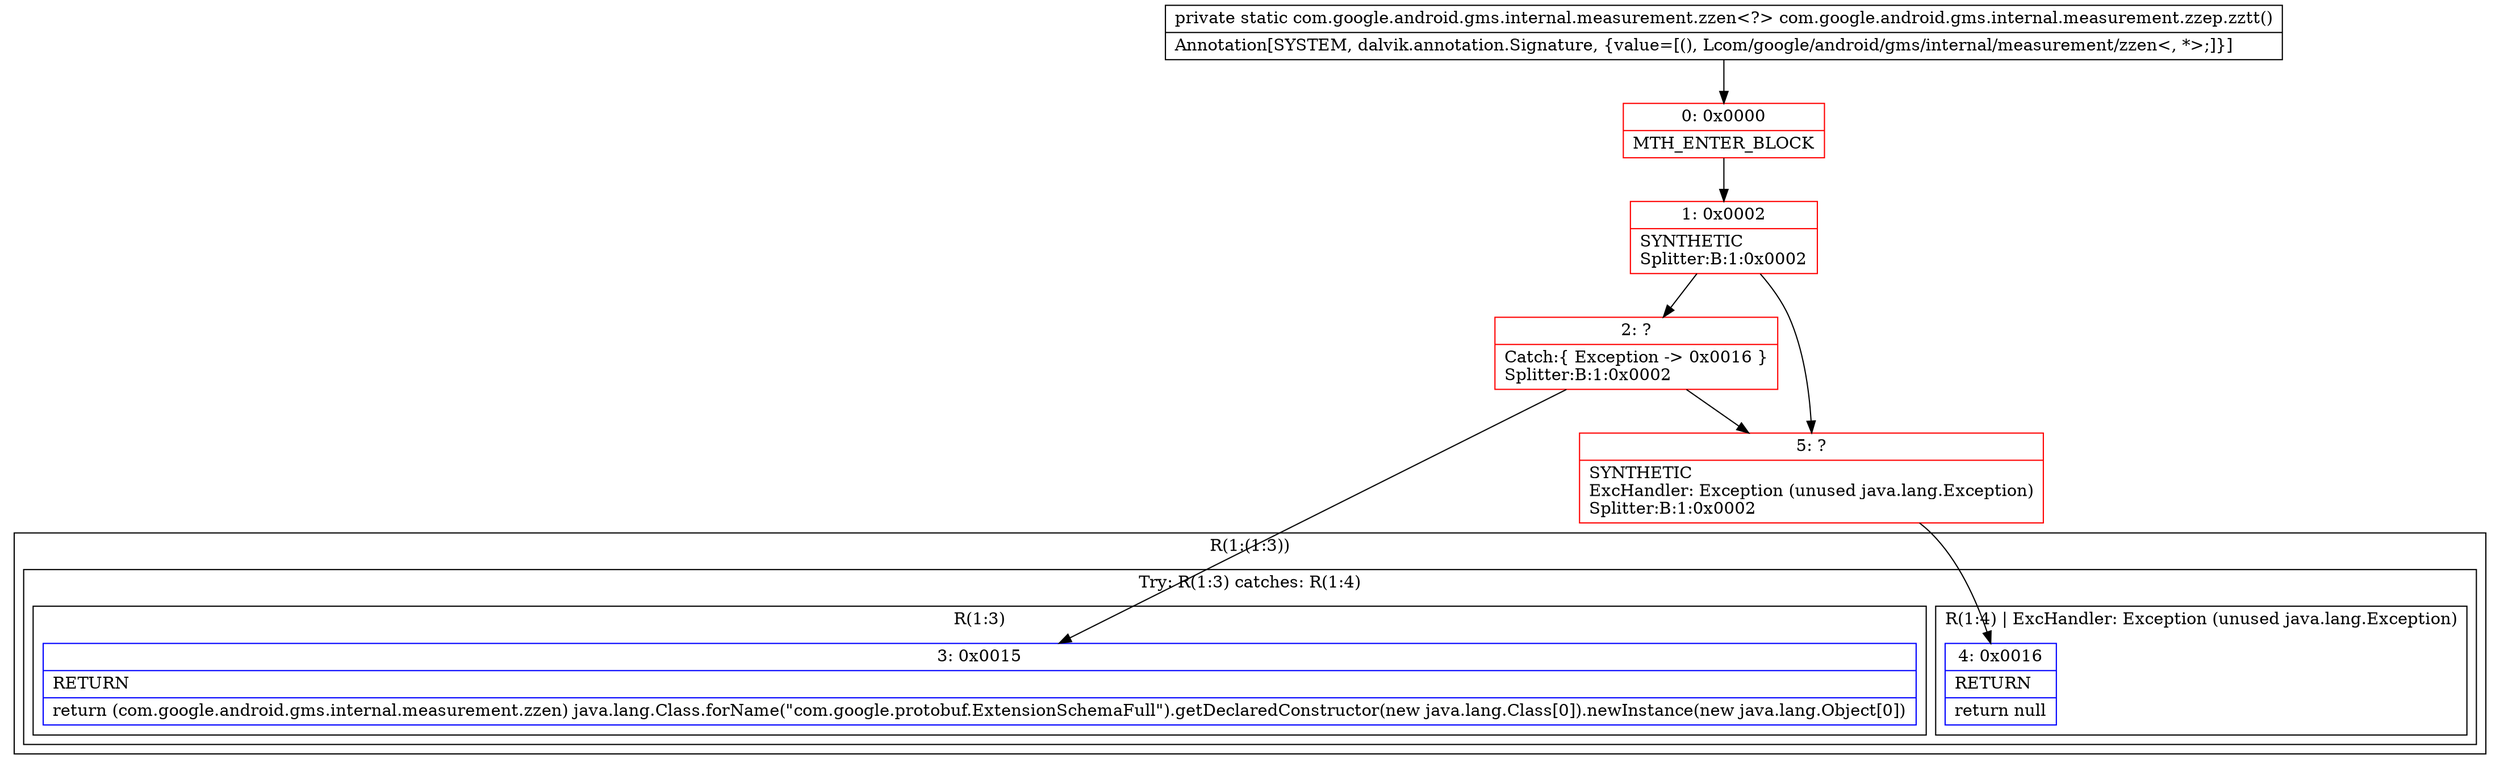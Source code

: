 digraph "CFG forcom.google.android.gms.internal.measurement.zzep.zztt()Lcom\/google\/android\/gms\/internal\/measurement\/zzen;" {
subgraph cluster_Region_1265976092 {
label = "R(1:(1:3))";
node [shape=record,color=blue];
subgraph cluster_TryCatchRegion_1375132193 {
label = "Try: R(1:3) catches: R(1:4)";
node [shape=record,color=blue];
subgraph cluster_Region_1292064053 {
label = "R(1:3)";
node [shape=record,color=blue];
Node_3 [shape=record,label="{3\:\ 0x0015|RETURN\l|return (com.google.android.gms.internal.measurement.zzen) java.lang.Class.forName(\"com.google.protobuf.ExtensionSchemaFull\").getDeclaredConstructor(new java.lang.Class[0]).newInstance(new java.lang.Object[0])\l}"];
}
subgraph cluster_Region_570657049 {
label = "R(1:4) | ExcHandler: Exception (unused java.lang.Exception)\l";
node [shape=record,color=blue];
Node_4 [shape=record,label="{4\:\ 0x0016|RETURN\l|return null\l}"];
}
}
}
subgraph cluster_Region_570657049 {
label = "R(1:4) | ExcHandler: Exception (unused java.lang.Exception)\l";
node [shape=record,color=blue];
Node_4 [shape=record,label="{4\:\ 0x0016|RETURN\l|return null\l}"];
}
Node_0 [shape=record,color=red,label="{0\:\ 0x0000|MTH_ENTER_BLOCK\l}"];
Node_1 [shape=record,color=red,label="{1\:\ 0x0002|SYNTHETIC\lSplitter:B:1:0x0002\l}"];
Node_2 [shape=record,color=red,label="{2\:\ ?|Catch:\{ Exception \-\> 0x0016 \}\lSplitter:B:1:0x0002\l}"];
Node_5 [shape=record,color=red,label="{5\:\ ?|SYNTHETIC\lExcHandler: Exception (unused java.lang.Exception)\lSplitter:B:1:0x0002\l}"];
MethodNode[shape=record,label="{private static com.google.android.gms.internal.measurement.zzen\<?\> com.google.android.gms.internal.measurement.zzep.zztt()  | Annotation[SYSTEM, dalvik.annotation.Signature, \{value=[(), Lcom\/google\/android\/gms\/internal\/measurement\/zzen\<, *\>;]\}]\l}"];
MethodNode -> Node_0;
Node_0 -> Node_1;
Node_1 -> Node_2;
Node_1 -> Node_5;
Node_2 -> Node_3;
Node_2 -> Node_5;
Node_5 -> Node_4;
}

